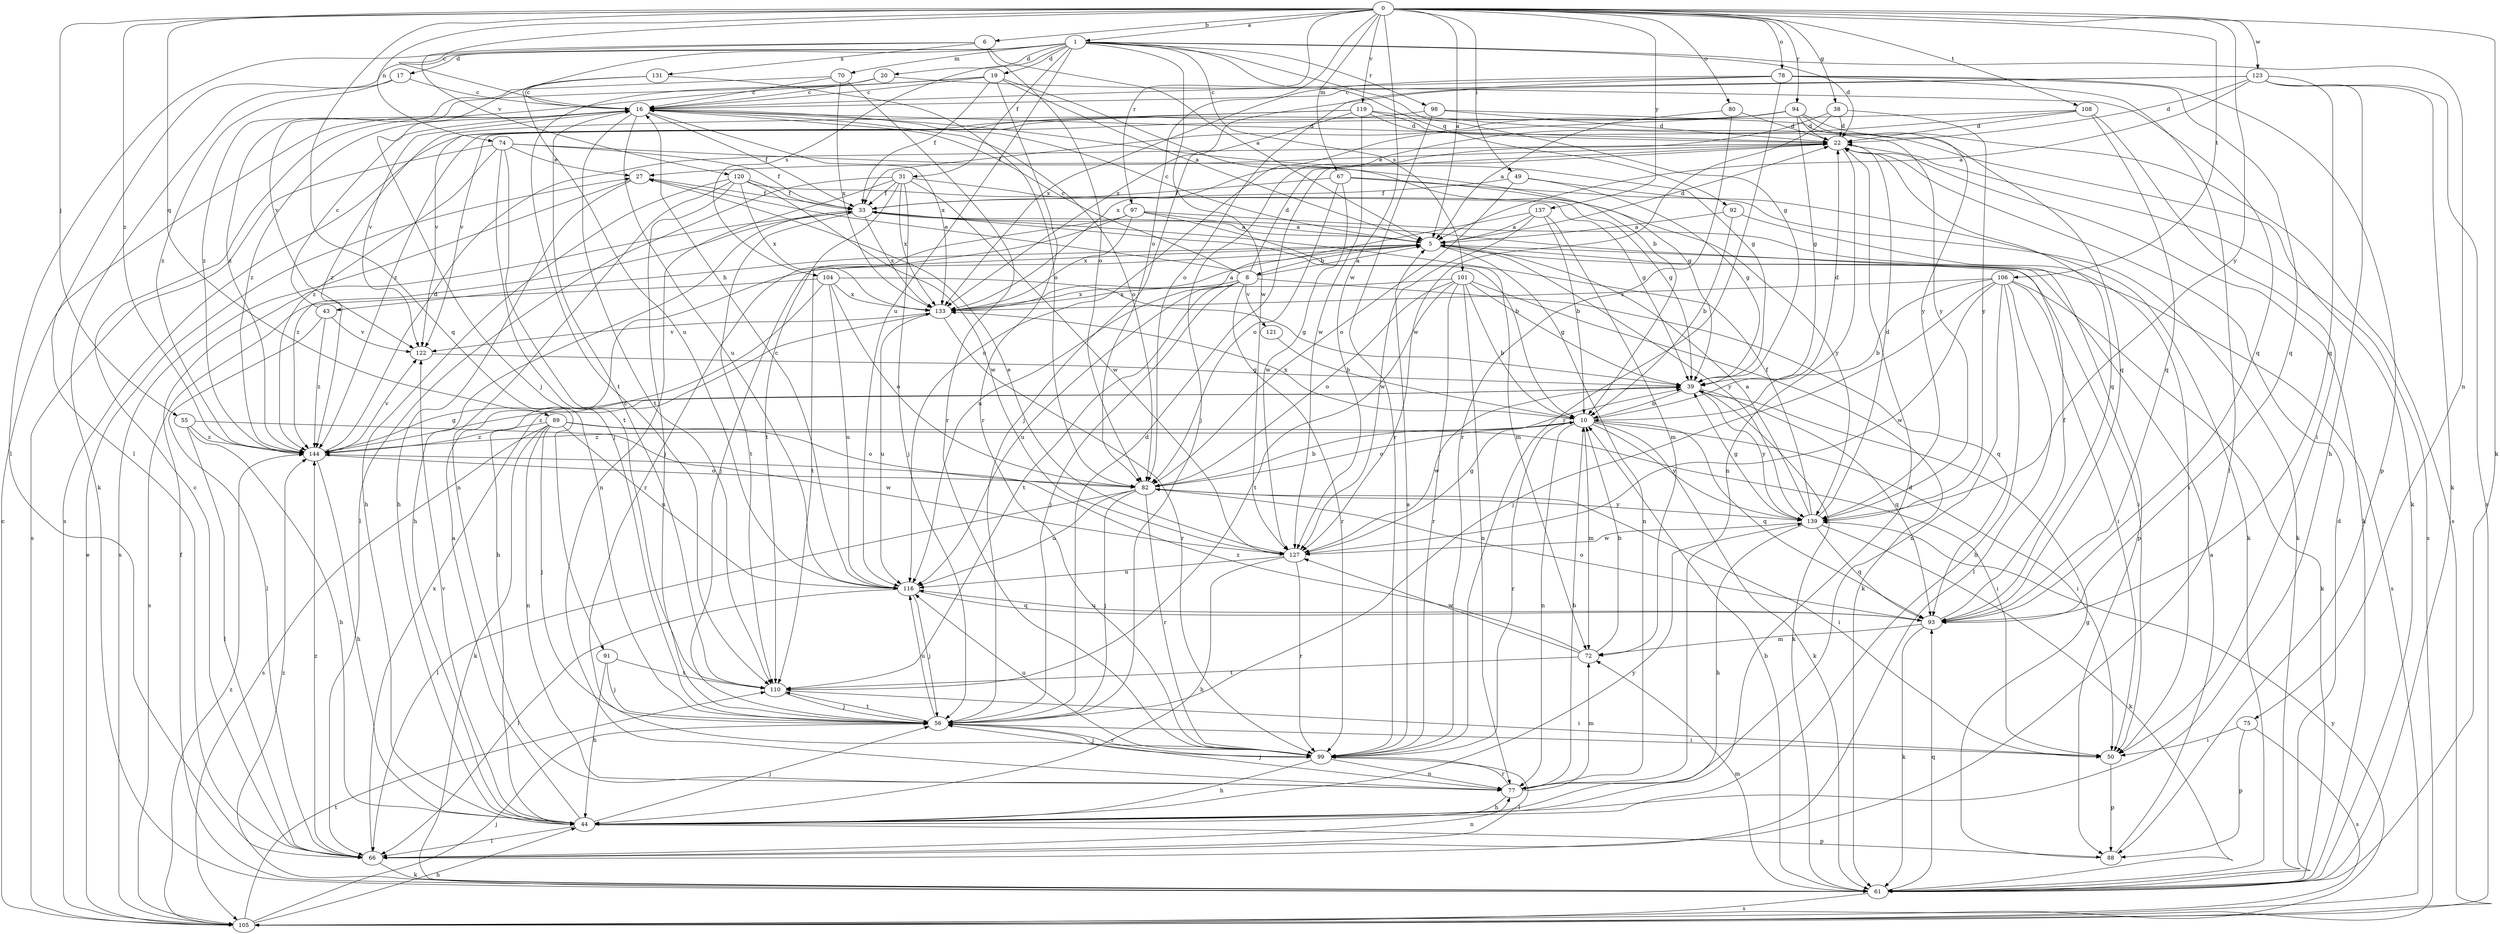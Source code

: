 strict digraph  {
0;
1;
5;
6;
8;
10;
16;
17;
19;
20;
22;
27;
31;
33;
38;
39;
43;
44;
49;
50;
55;
56;
61;
66;
67;
70;
72;
74;
75;
77;
78;
80;
82;
88;
89;
91;
92;
93;
94;
97;
98;
99;
101;
104;
105;
106;
108;
110;
116;
119;
120;
121;
122;
123;
127;
131;
133;
137;
139;
144;
0 -> 1  [label=a];
0 -> 5  [label=a];
0 -> 6  [label=b];
0 -> 16  [label=c];
0 -> 38  [label=g];
0 -> 49  [label=i];
0 -> 55  [label=j];
0 -> 61  [label=k];
0 -> 67  [label=m];
0 -> 74  [label=n];
0 -> 78  [label=o];
0 -> 80  [label=o];
0 -> 82  [label=o];
0 -> 89  [label=q];
0 -> 91  [label=q];
0 -> 94  [label=r];
0 -> 97  [label=r];
0 -> 106  [label=t];
0 -> 108  [label=t];
0 -> 119  [label=v];
0 -> 123  [label=w];
0 -> 127  [label=w];
0 -> 137  [label=y];
0 -> 139  [label=y];
0 -> 144  [label=z];
1 -> 17  [label=d];
1 -> 19  [label=d];
1 -> 20  [label=d];
1 -> 22  [label=d];
1 -> 31  [label=f];
1 -> 39  [label=g];
1 -> 56  [label=j];
1 -> 66  [label=l];
1 -> 70  [label=m];
1 -> 75  [label=n];
1 -> 92  [label=q];
1 -> 98  [label=r];
1 -> 101  [label=s];
1 -> 104  [label=s];
1 -> 116  [label=u];
1 -> 127  [label=w];
5 -> 8  [label=b];
5 -> 16  [label=c];
5 -> 22  [label=d];
5 -> 43  [label=h];
5 -> 50  [label=i];
5 -> 77  [label=n];
5 -> 105  [label=s];
5 -> 110  [label=t];
5 -> 139  [label=y];
6 -> 5  [label=a];
6 -> 66  [label=l];
6 -> 82  [label=o];
6 -> 120  [label=v];
6 -> 131  [label=x];
8 -> 5  [label=a];
8 -> 16  [label=c];
8 -> 22  [label=d];
8 -> 27  [label=e];
8 -> 56  [label=j];
8 -> 93  [label=q];
8 -> 99  [label=r];
8 -> 110  [label=t];
8 -> 116  [label=u];
8 -> 121  [label=v];
8 -> 133  [label=x];
10 -> 22  [label=d];
10 -> 50  [label=i];
10 -> 61  [label=k];
10 -> 72  [label=m];
10 -> 77  [label=n];
10 -> 82  [label=o];
10 -> 93  [label=q];
10 -> 99  [label=r];
10 -> 133  [label=x];
10 -> 139  [label=y];
10 -> 144  [label=z];
16 -> 22  [label=d];
16 -> 33  [label=f];
16 -> 39  [label=g];
16 -> 82  [label=o];
16 -> 110  [label=t];
16 -> 116  [label=u];
16 -> 122  [label=v];
16 -> 133  [label=x];
16 -> 144  [label=z];
17 -> 16  [label=c];
17 -> 61  [label=k];
17 -> 144  [label=z];
19 -> 5  [label=a];
19 -> 10  [label=b];
19 -> 16  [label=c];
19 -> 33  [label=f];
19 -> 99  [label=r];
19 -> 122  [label=v];
19 -> 144  [label=z];
20 -> 16  [label=c];
20 -> 93  [label=q];
20 -> 110  [label=t];
22 -> 27  [label=e];
22 -> 61  [label=k];
22 -> 77  [label=n];
22 -> 93  [label=q];
22 -> 105  [label=s];
27 -> 33  [label=f];
27 -> 44  [label=h];
27 -> 105  [label=s];
31 -> 33  [label=f];
31 -> 39  [label=g];
31 -> 56  [label=j];
31 -> 66  [label=l];
31 -> 77  [label=n];
31 -> 110  [label=t];
31 -> 127  [label=w];
31 -> 133  [label=x];
33 -> 5  [label=a];
33 -> 10  [label=b];
33 -> 44  [label=h];
33 -> 110  [label=t];
33 -> 133  [label=x];
33 -> 144  [label=z];
38 -> 22  [label=d];
38 -> 56  [label=j];
38 -> 127  [label=w];
38 -> 139  [label=y];
39 -> 10  [label=b];
39 -> 61  [label=k];
39 -> 93  [label=q];
39 -> 127  [label=w];
39 -> 139  [label=y];
39 -> 144  [label=z];
43 -> 16  [label=c];
43 -> 66  [label=l];
43 -> 122  [label=v];
43 -> 144  [label=z];
44 -> 5  [label=a];
44 -> 22  [label=d];
44 -> 56  [label=j];
44 -> 66  [label=l];
44 -> 88  [label=p];
44 -> 122  [label=v];
44 -> 139  [label=y];
49 -> 33  [label=f];
49 -> 39  [label=g];
49 -> 61  [label=k];
49 -> 82  [label=o];
50 -> 88  [label=p];
55 -> 44  [label=h];
55 -> 66  [label=l];
55 -> 127  [label=w];
55 -> 144  [label=z];
56 -> 22  [label=d];
56 -> 50  [label=i];
56 -> 99  [label=r];
56 -> 110  [label=t];
56 -> 116  [label=u];
61 -> 10  [label=b];
61 -> 22  [label=d];
61 -> 33  [label=f];
61 -> 72  [label=m];
61 -> 93  [label=q];
61 -> 105  [label=s];
61 -> 144  [label=z];
66 -> 16  [label=c];
66 -> 61  [label=k];
66 -> 77  [label=n];
66 -> 133  [label=x];
66 -> 144  [label=z];
67 -> 33  [label=f];
67 -> 61  [label=k];
67 -> 82  [label=o];
67 -> 127  [label=w];
67 -> 139  [label=y];
70 -> 16  [label=c];
70 -> 99  [label=r];
70 -> 133  [label=x];
70 -> 144  [label=z];
72 -> 10  [label=b];
72 -> 110  [label=t];
72 -> 127  [label=w];
72 -> 144  [label=z];
74 -> 27  [label=e];
74 -> 33  [label=f];
74 -> 39  [label=g];
74 -> 56  [label=j];
74 -> 105  [label=s];
74 -> 110  [label=t];
74 -> 144  [label=z];
75 -> 50  [label=i];
75 -> 88  [label=p];
75 -> 105  [label=s];
77 -> 10  [label=b];
77 -> 44  [label=h];
77 -> 56  [label=j];
77 -> 72  [label=m];
77 -> 99  [label=r];
78 -> 16  [label=c];
78 -> 66  [label=l];
78 -> 82  [label=o];
78 -> 88  [label=p];
78 -> 93  [label=q];
78 -> 99  [label=r];
78 -> 133  [label=x];
80 -> 5  [label=a];
80 -> 22  [label=d];
80 -> 99  [label=r];
82 -> 10  [label=b];
82 -> 50  [label=i];
82 -> 56  [label=j];
82 -> 66  [label=l];
82 -> 99  [label=r];
82 -> 116  [label=u];
82 -> 139  [label=y];
88 -> 5  [label=a];
88 -> 39  [label=g];
89 -> 50  [label=i];
89 -> 56  [label=j];
89 -> 61  [label=k];
89 -> 77  [label=n];
89 -> 82  [label=o];
89 -> 105  [label=s];
89 -> 116  [label=u];
89 -> 144  [label=z];
91 -> 44  [label=h];
91 -> 56  [label=j];
91 -> 110  [label=t];
92 -> 5  [label=a];
92 -> 10  [label=b];
92 -> 50  [label=i];
93 -> 33  [label=f];
93 -> 61  [label=k];
93 -> 72  [label=m];
93 -> 82  [label=o];
93 -> 116  [label=u];
94 -> 22  [label=d];
94 -> 33  [label=f];
94 -> 39  [label=g];
94 -> 93  [label=q];
94 -> 105  [label=s];
94 -> 116  [label=u];
94 -> 144  [label=z];
97 -> 5  [label=a];
97 -> 56  [label=j];
97 -> 72  [label=m];
97 -> 88  [label=p];
97 -> 99  [label=r];
97 -> 133  [label=x];
98 -> 22  [label=d];
98 -> 99  [label=r];
98 -> 105  [label=s];
98 -> 139  [label=y];
99 -> 5  [label=a];
99 -> 44  [label=h];
99 -> 56  [label=j];
99 -> 66  [label=l];
99 -> 77  [label=n];
99 -> 116  [label=u];
101 -> 10  [label=b];
101 -> 39  [label=g];
101 -> 61  [label=k];
101 -> 77  [label=n];
101 -> 82  [label=o];
101 -> 99  [label=r];
101 -> 110  [label=t];
101 -> 133  [label=x];
104 -> 39  [label=g];
104 -> 44  [label=h];
104 -> 82  [label=o];
104 -> 105  [label=s];
104 -> 116  [label=u];
104 -> 133  [label=x];
105 -> 16  [label=c];
105 -> 27  [label=e];
105 -> 44  [label=h];
105 -> 56  [label=j];
105 -> 110  [label=t];
105 -> 139  [label=y];
105 -> 144  [label=z];
106 -> 10  [label=b];
106 -> 44  [label=h];
106 -> 50  [label=i];
106 -> 56  [label=j];
106 -> 61  [label=k];
106 -> 66  [label=l];
106 -> 77  [label=n];
106 -> 127  [label=w];
106 -> 133  [label=x];
108 -> 22  [label=d];
108 -> 50  [label=i];
108 -> 93  [label=q];
108 -> 122  [label=v];
108 -> 133  [label=x];
110 -> 16  [label=c];
110 -> 50  [label=i];
110 -> 56  [label=j];
116 -> 16  [label=c];
116 -> 56  [label=j];
116 -> 66  [label=l];
116 -> 93  [label=q];
119 -> 22  [label=d];
119 -> 56  [label=j];
119 -> 61  [label=k];
119 -> 122  [label=v];
119 -> 127  [label=w];
119 -> 139  [label=y];
119 -> 144  [label=z];
120 -> 33  [label=f];
120 -> 39  [label=g];
120 -> 44  [label=h];
120 -> 56  [label=j];
120 -> 77  [label=n];
120 -> 127  [label=w];
120 -> 133  [label=x];
121 -> 10  [label=b];
122 -> 39  [label=g];
123 -> 5  [label=a];
123 -> 16  [label=c];
123 -> 22  [label=d];
123 -> 44  [label=h];
123 -> 61  [label=k];
123 -> 93  [label=q];
123 -> 105  [label=s];
123 -> 133  [label=x];
127 -> 27  [label=e];
127 -> 39  [label=g];
127 -> 44  [label=h];
127 -> 99  [label=r];
127 -> 116  [label=u];
131 -> 16  [label=c];
131 -> 82  [label=o];
131 -> 116  [label=u];
133 -> 5  [label=a];
133 -> 99  [label=r];
133 -> 116  [label=u];
133 -> 122  [label=v];
137 -> 5  [label=a];
137 -> 10  [label=b];
137 -> 72  [label=m];
137 -> 116  [label=u];
137 -> 127  [label=w];
139 -> 5  [label=a];
139 -> 22  [label=d];
139 -> 33  [label=f];
139 -> 39  [label=g];
139 -> 44  [label=h];
139 -> 61  [label=k];
139 -> 93  [label=q];
139 -> 127  [label=w];
144 -> 22  [label=d];
144 -> 39  [label=g];
144 -> 44  [label=h];
144 -> 82  [label=o];
144 -> 122  [label=v];
}
